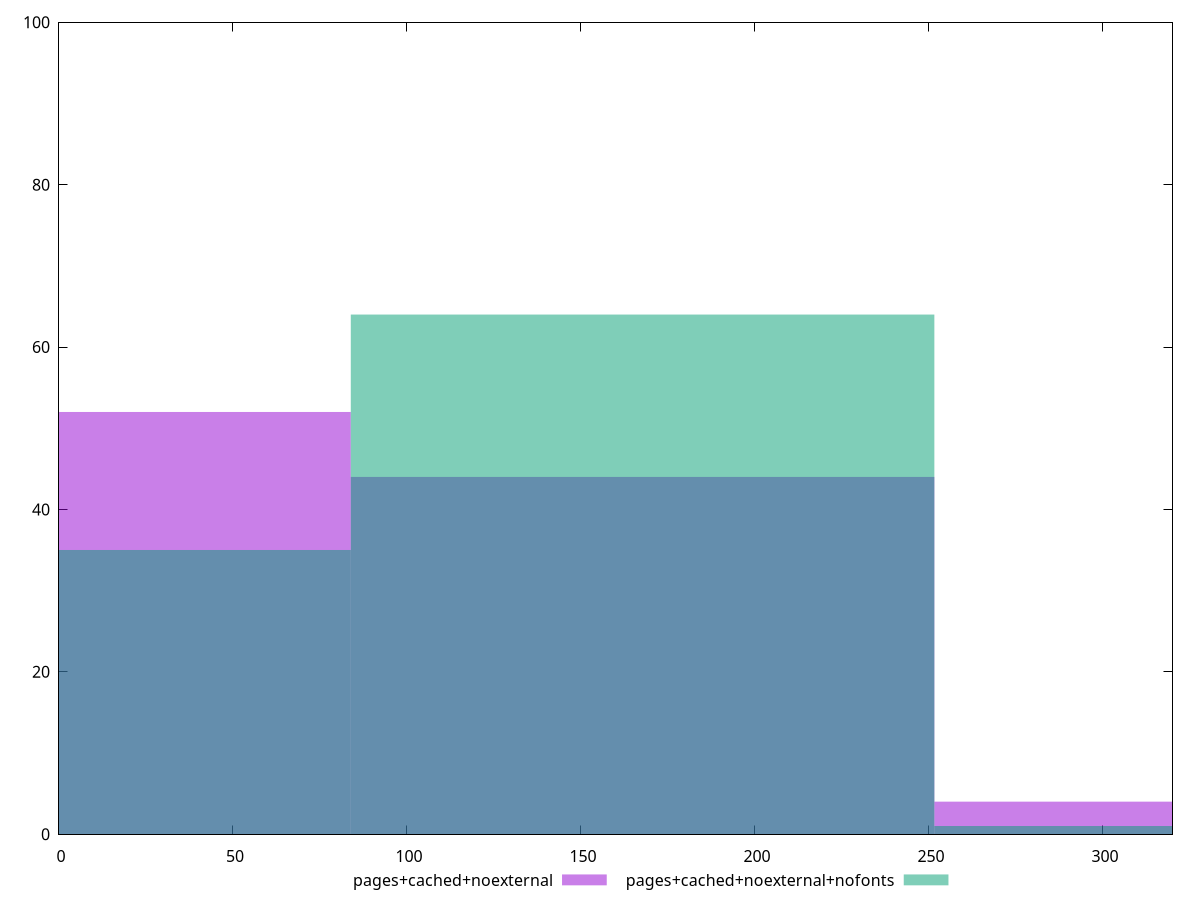 reset

$pagesCachedNoexternal <<EOF
167.70732542194915 44
0 52
335.4146508438983 4
EOF

$pagesCachedNoexternalNofonts <<EOF
167.70732542194915 64
0 35
335.4146508438983 1
EOF

set key outside below
set boxwidth 167.70732542194915
set xrange [0:320]
set yrange [0:100]
set style fill transparent solid 0.5 noborder
set terminal svg size 640, 500 enhanced background rgb 'white'
set output "report_00007_2020-12-11T15:55:29.892Z/uses-http2/comparison/histogram/5_vs_6.svg"

plot $pagesCachedNoexternal title "pages+cached+noexternal" with boxes, \
     $pagesCachedNoexternalNofonts title "pages+cached+noexternal+nofonts" with boxes

reset

